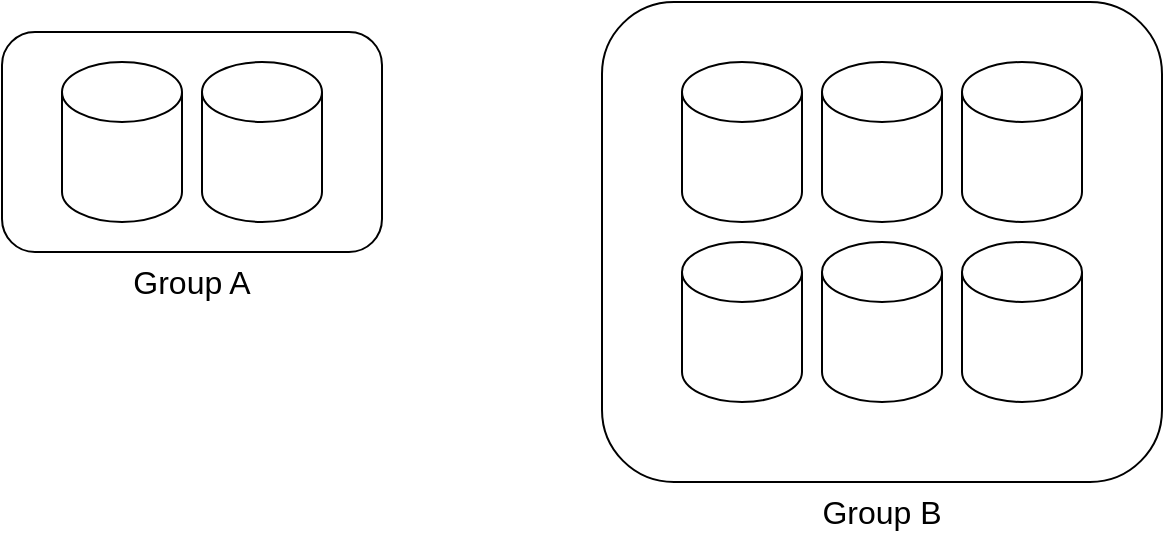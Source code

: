 <mxfile version="20.5.1" type="github">
  <diagram id="UzT3iVnbLloPcEWd9s-E" name="Page-1">
    <mxGraphModel dx="1426" dy="794" grid="1" gridSize="10" guides="1" tooltips="1" connect="1" arrows="1" fold="1" page="1" pageScale="1" pageWidth="850" pageHeight="1100" math="0" shadow="0">
      <root>
        <mxCell id="0" />
        <mxCell id="1" parent="0" />
        <mxCell id="XANZhmx01FuTuKuIewkG-10" value="" style="rounded=1;whiteSpace=wrap;html=1;" vertex="1" parent="1">
          <mxGeometry x="370" y="220" width="280" height="240" as="geometry" />
        </mxCell>
        <mxCell id="XANZhmx01FuTuKuIewkG-9" value="" style="rounded=1;whiteSpace=wrap;html=1;" vertex="1" parent="1">
          <mxGeometry x="70" y="235" width="190" height="110" as="geometry" />
        </mxCell>
        <mxCell id="XANZhmx01FuTuKuIewkG-1" value="" style="shape=cylinder3;whiteSpace=wrap;html=1;boundedLbl=1;backgroundOutline=1;size=15;" vertex="1" parent="1">
          <mxGeometry x="100" y="250" width="60" height="80" as="geometry" />
        </mxCell>
        <mxCell id="XANZhmx01FuTuKuIewkG-2" value="" style="shape=cylinder3;whiteSpace=wrap;html=1;boundedLbl=1;backgroundOutline=1;size=15;" vertex="1" parent="1">
          <mxGeometry x="410" y="250" width="60" height="80" as="geometry" />
        </mxCell>
        <mxCell id="XANZhmx01FuTuKuIewkG-3" value="" style="shape=cylinder3;whiteSpace=wrap;html=1;boundedLbl=1;backgroundOutline=1;size=15;" vertex="1" parent="1">
          <mxGeometry x="480" y="250" width="60" height="80" as="geometry" />
        </mxCell>
        <mxCell id="XANZhmx01FuTuKuIewkG-4" value="" style="shape=cylinder3;whiteSpace=wrap;html=1;boundedLbl=1;backgroundOutline=1;size=15;" vertex="1" parent="1">
          <mxGeometry x="550" y="250" width="60" height="80" as="geometry" />
        </mxCell>
        <mxCell id="XANZhmx01FuTuKuIewkG-5" value="" style="shape=cylinder3;whiteSpace=wrap;html=1;boundedLbl=1;backgroundOutline=1;size=15;" vertex="1" parent="1">
          <mxGeometry x="410" y="340" width="60" height="80" as="geometry" />
        </mxCell>
        <mxCell id="XANZhmx01FuTuKuIewkG-6" value="" style="shape=cylinder3;whiteSpace=wrap;html=1;boundedLbl=1;backgroundOutline=1;size=15;" vertex="1" parent="1">
          <mxGeometry x="480" y="340" width="60" height="80" as="geometry" />
        </mxCell>
        <mxCell id="XANZhmx01FuTuKuIewkG-7" value="" style="shape=cylinder3;whiteSpace=wrap;html=1;boundedLbl=1;backgroundOutline=1;size=15;" vertex="1" parent="1">
          <mxGeometry x="550" y="340" width="60" height="80" as="geometry" />
        </mxCell>
        <mxCell id="XANZhmx01FuTuKuIewkG-8" value="" style="shape=cylinder3;whiteSpace=wrap;html=1;boundedLbl=1;backgroundOutline=1;size=15;" vertex="1" parent="1">
          <mxGeometry x="170" y="250" width="60" height="80" as="geometry" />
        </mxCell>
        <mxCell id="XANZhmx01FuTuKuIewkG-11" value="&lt;font style=&quot;font-size: 16px;&quot;&gt;Group A&lt;/font&gt;" style="text;html=1;strokeColor=none;fillColor=none;align=center;verticalAlign=middle;whiteSpace=wrap;rounded=0;" vertex="1" parent="1">
          <mxGeometry x="125" y="345" width="80" height="30" as="geometry" />
        </mxCell>
        <mxCell id="XANZhmx01FuTuKuIewkG-12" value="&lt;font style=&quot;font-size: 16px;&quot;&gt;Group B&lt;/font&gt;" style="text;html=1;strokeColor=none;fillColor=none;align=center;verticalAlign=middle;whiteSpace=wrap;rounded=0;" vertex="1" parent="1">
          <mxGeometry x="470" y="460" width="80" height="30" as="geometry" />
        </mxCell>
      </root>
    </mxGraphModel>
  </diagram>
</mxfile>
